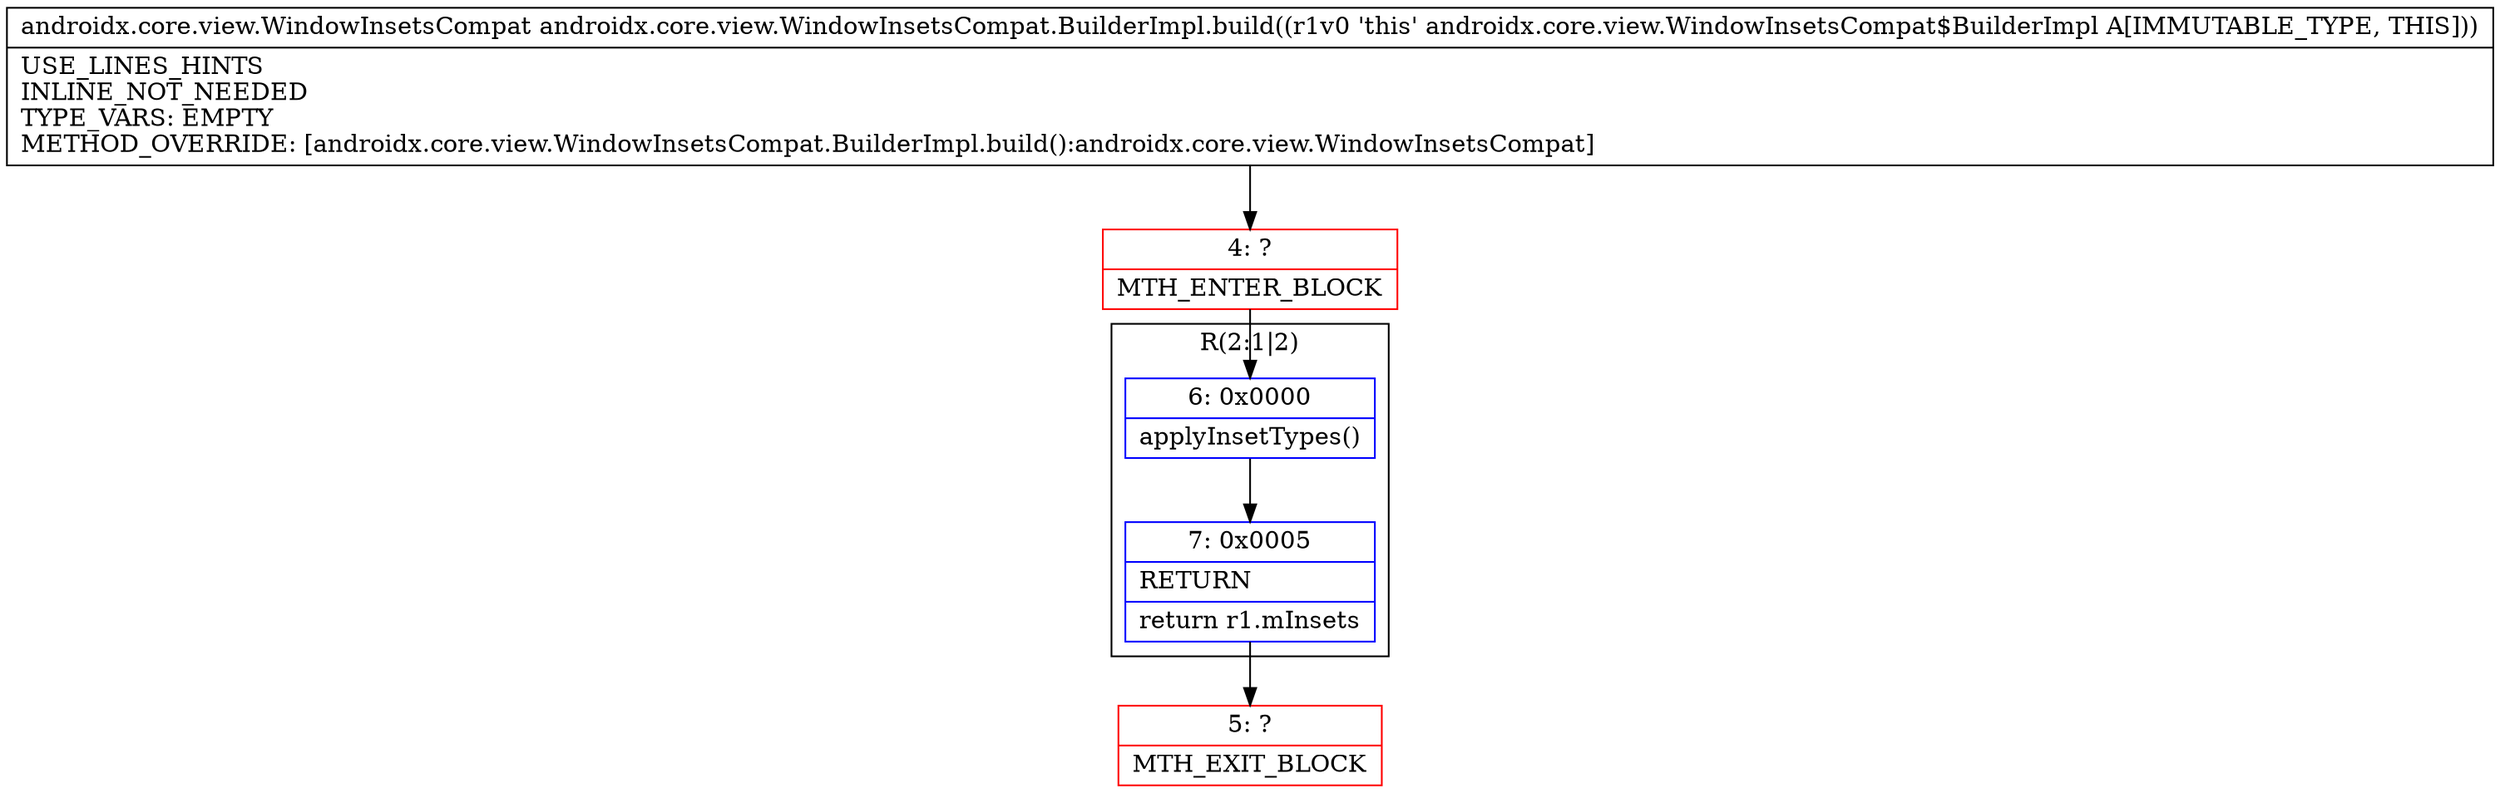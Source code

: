 digraph "CFG forandroidx.core.view.WindowInsetsCompat.BuilderImpl.build()Landroidx\/core\/view\/WindowInsetsCompat;" {
subgraph cluster_Region_1198691655 {
label = "R(2:1|2)";
node [shape=record,color=blue];
Node_6 [shape=record,label="{6\:\ 0x0000|applyInsetTypes()\l}"];
Node_7 [shape=record,label="{7\:\ 0x0005|RETURN\l|return r1.mInsets\l}"];
}
Node_4 [shape=record,color=red,label="{4\:\ ?|MTH_ENTER_BLOCK\l}"];
Node_5 [shape=record,color=red,label="{5\:\ ?|MTH_EXIT_BLOCK\l}"];
MethodNode[shape=record,label="{androidx.core.view.WindowInsetsCompat androidx.core.view.WindowInsetsCompat.BuilderImpl.build((r1v0 'this' androidx.core.view.WindowInsetsCompat$BuilderImpl A[IMMUTABLE_TYPE, THIS]))  | USE_LINES_HINTS\lINLINE_NOT_NEEDED\lTYPE_VARS: EMPTY\lMETHOD_OVERRIDE: [androidx.core.view.WindowInsetsCompat.BuilderImpl.build():androidx.core.view.WindowInsetsCompat]\l}"];
MethodNode -> Node_4;Node_6 -> Node_7;
Node_7 -> Node_5;
Node_4 -> Node_6;
}

